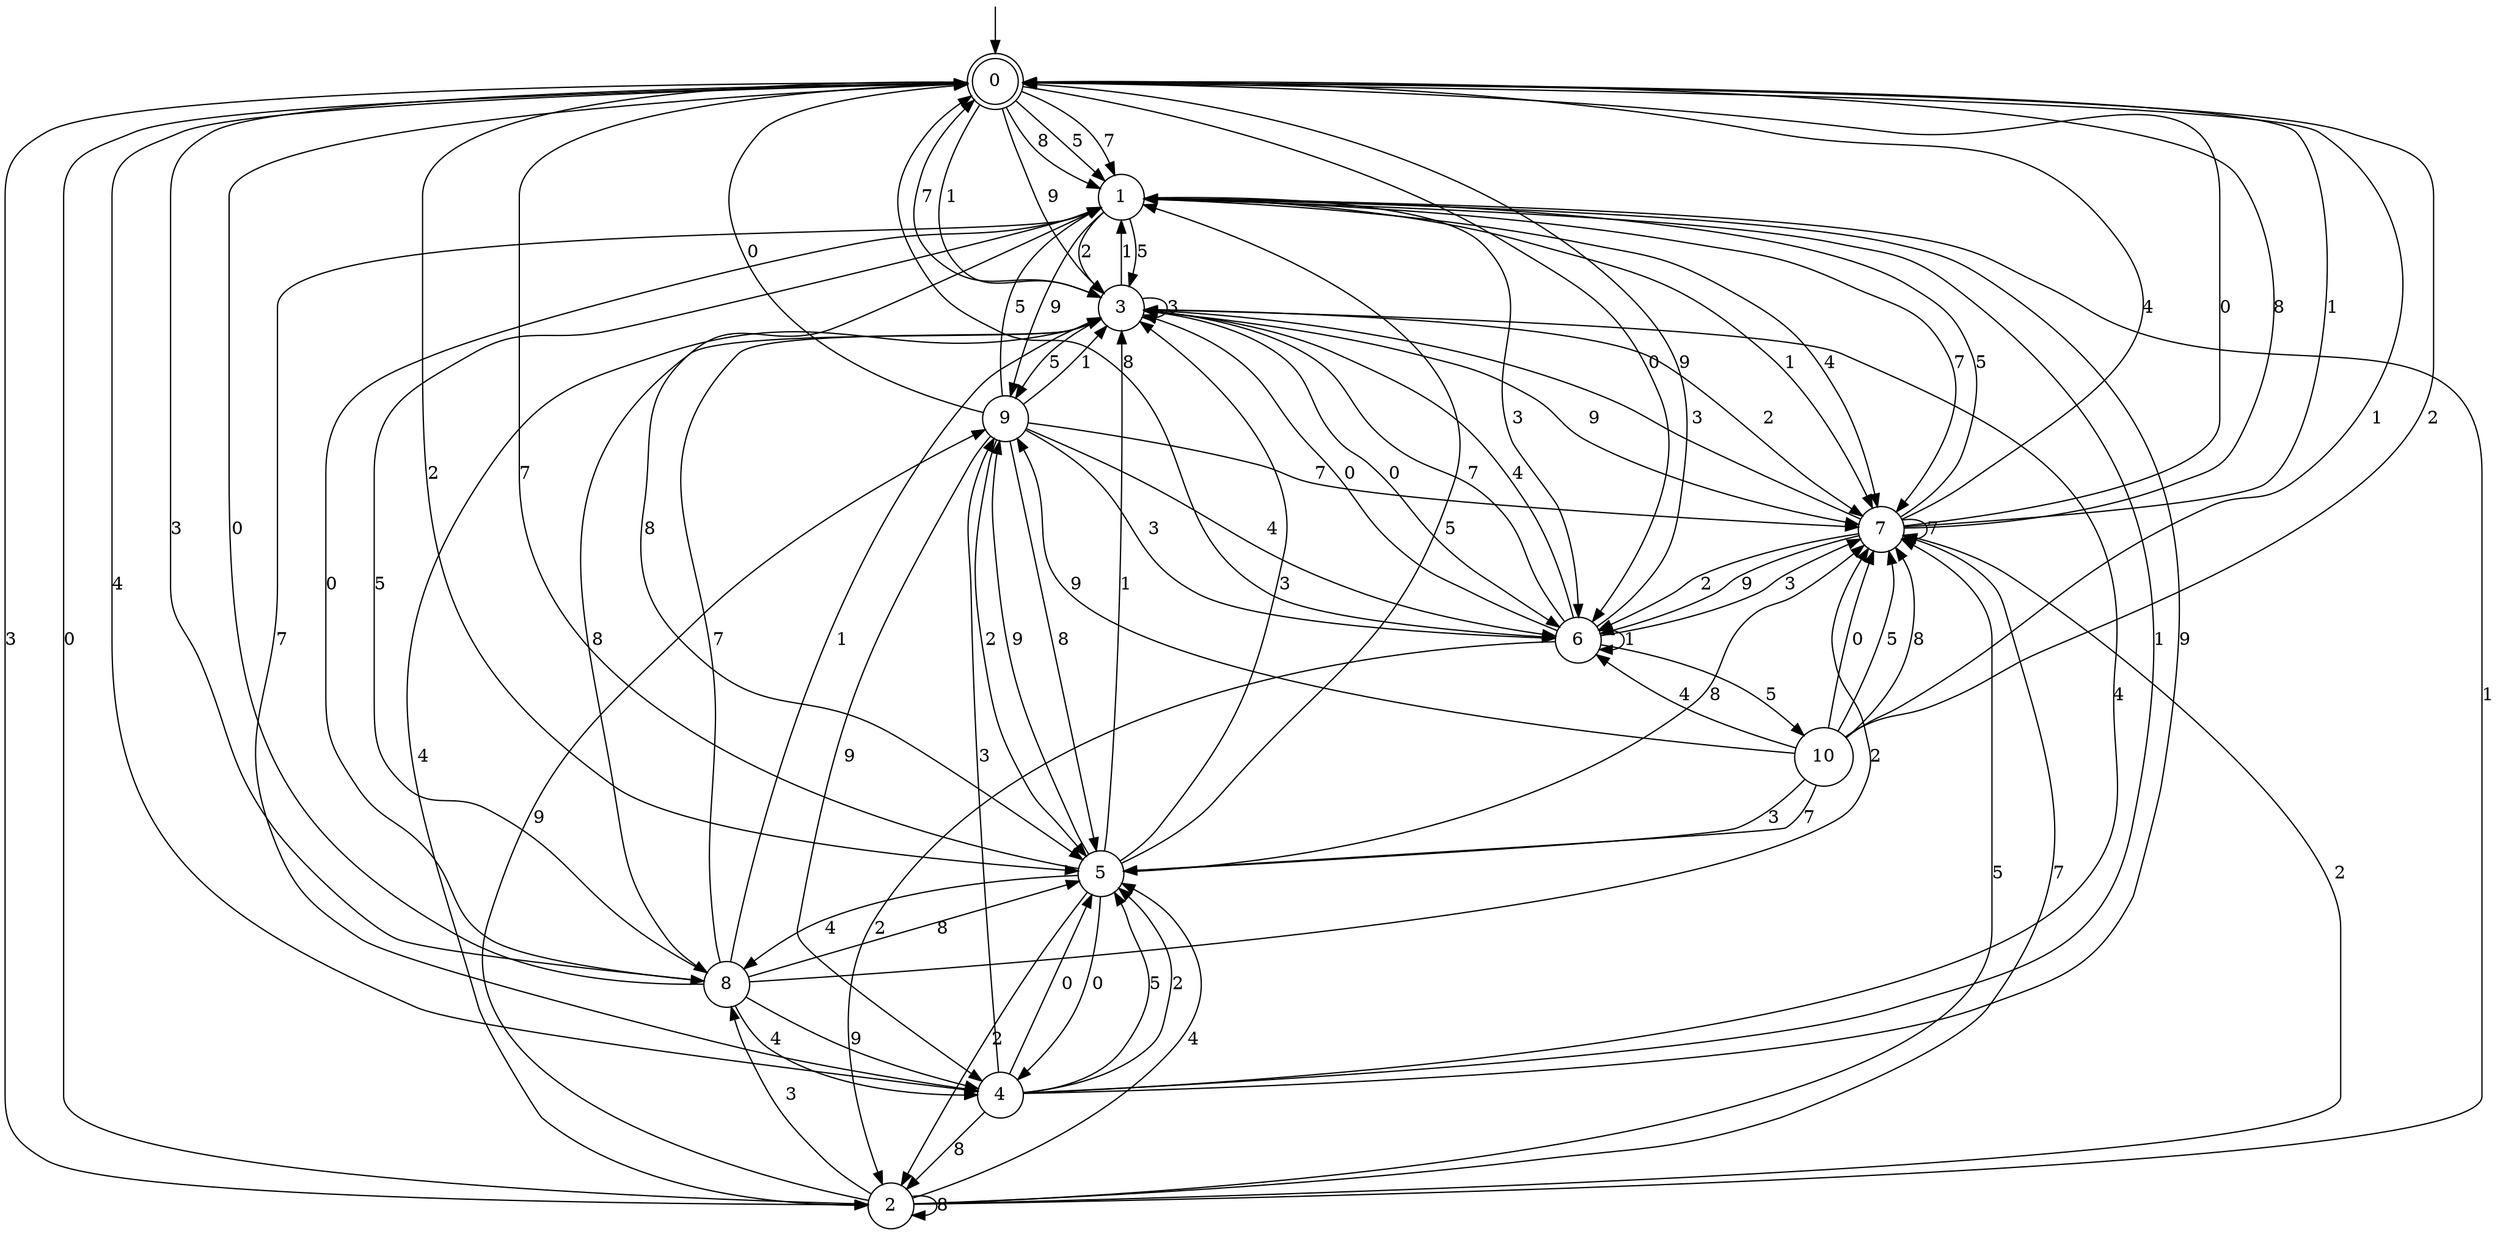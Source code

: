 digraph g {

	s0 [shape="doublecircle" label="0"];
	s1 [shape="circle" label="1"];
	s2 [shape="circle" label="2"];
	s3 [shape="circle" label="3"];
	s4 [shape="circle" label="4"];
	s5 [shape="circle" label="5"];
	s6 [shape="circle" label="6"];
	s7 [shape="circle" label="7"];
	s8 [shape="circle" label="8"];
	s9 [shape="circle" label="9"];
	s10 [shape="circle" label="10"];
	s0 -> s1 [label="5"];
	s0 -> s2 [label="3"];
	s0 -> s1 [label="7"];
	s0 -> s3 [label="1"];
	s0 -> s4 [label="4"];
	s0 -> s5 [label="2"];
	s0 -> s6 [label="0"];
	s0 -> s3 [label="9"];
	s0 -> s1 [label="8"];
	s1 -> s3 [label="5"];
	s1 -> s6 [label="3"];
	s1 -> s7 [label="7"];
	s1 -> s7 [label="1"];
	s1 -> s7 [label="4"];
	s1 -> s3 [label="2"];
	s1 -> s8 [label="0"];
	s1 -> s9 [label="9"];
	s1 -> s5 [label="8"];
	s2 -> s7 [label="5"];
	s2 -> s8 [label="3"];
	s2 -> s7 [label="7"];
	s2 -> s1 [label="1"];
	s2 -> s5 [label="4"];
	s2 -> s7 [label="2"];
	s2 -> s0 [label="0"];
	s2 -> s9 [label="9"];
	s2 -> s2 [label="8"];
	s3 -> s9 [label="5"];
	s3 -> s3 [label="3"];
	s3 -> s0 [label="7"];
	s3 -> s1 [label="1"];
	s3 -> s2 [label="4"];
	s3 -> s7 [label="2"];
	s3 -> s6 [label="0"];
	s3 -> s7 [label="9"];
	s3 -> s8 [label="8"];
	s4 -> s5 [label="5"];
	s4 -> s9 [label="3"];
	s4 -> s1 [label="7"];
	s4 -> s1 [label="1"];
	s4 -> s3 [label="4"];
	s4 -> s5 [label="2"];
	s4 -> s5 [label="0"];
	s4 -> s1 [label="9"];
	s4 -> s2 [label="8"];
	s5 -> s1 [label="5"];
	s5 -> s3 [label="3"];
	s5 -> s0 [label="7"];
	s5 -> s3 [label="1"];
	s5 -> s8 [label="4"];
	s5 -> s2 [label="2"];
	s5 -> s4 [label="0"];
	s5 -> s9 [label="9"];
	s5 -> s7 [label="8"];
	s6 -> s10 [label="5"];
	s6 -> s7 [label="3"];
	s6 -> s3 [label="7"];
	s6 -> s6 [label="1"];
	s6 -> s3 [label="4"];
	s6 -> s2 [label="2"];
	s6 -> s3 [label="0"];
	s6 -> s0 [label="9"];
	s6 -> s0 [label="8"];
	s7 -> s1 [label="5"];
	s7 -> s3 [label="3"];
	s7 -> s7 [label="7"];
	s7 -> s0 [label="1"];
	s7 -> s0 [label="4"];
	s7 -> s6 [label="2"];
	s7 -> s0 [label="0"];
	s7 -> s6 [label="9"];
	s7 -> s0 [label="8"];
	s8 -> s1 [label="5"];
	s8 -> s0 [label="3"];
	s8 -> s3 [label="7"];
	s8 -> s3 [label="1"];
	s8 -> s4 [label="4"];
	s8 -> s7 [label="2"];
	s8 -> s0 [label="0"];
	s8 -> s4 [label="9"];
	s8 -> s5 [label="8"];
	s9 -> s1 [label="5"];
	s9 -> s6 [label="3"];
	s9 -> s7 [label="7"];
	s9 -> s3 [label="1"];
	s9 -> s6 [label="4"];
	s9 -> s5 [label="2"];
	s9 -> s0 [label="0"];
	s9 -> s4 [label="9"];
	s9 -> s5 [label="8"];
	s10 -> s7 [label="5"];
	s10 -> s5 [label="3"];
	s10 -> s5 [label="7"];
	s10 -> s0 [label="1"];
	s10 -> s6 [label="4"];
	s10 -> s0 [label="2"];
	s10 -> s7 [label="0"];
	s10 -> s9 [label="9"];
	s10 -> s7 [label="8"];

__start0 [label="" shape="none" width="0" height="0"];
__start0 -> s0;

}
